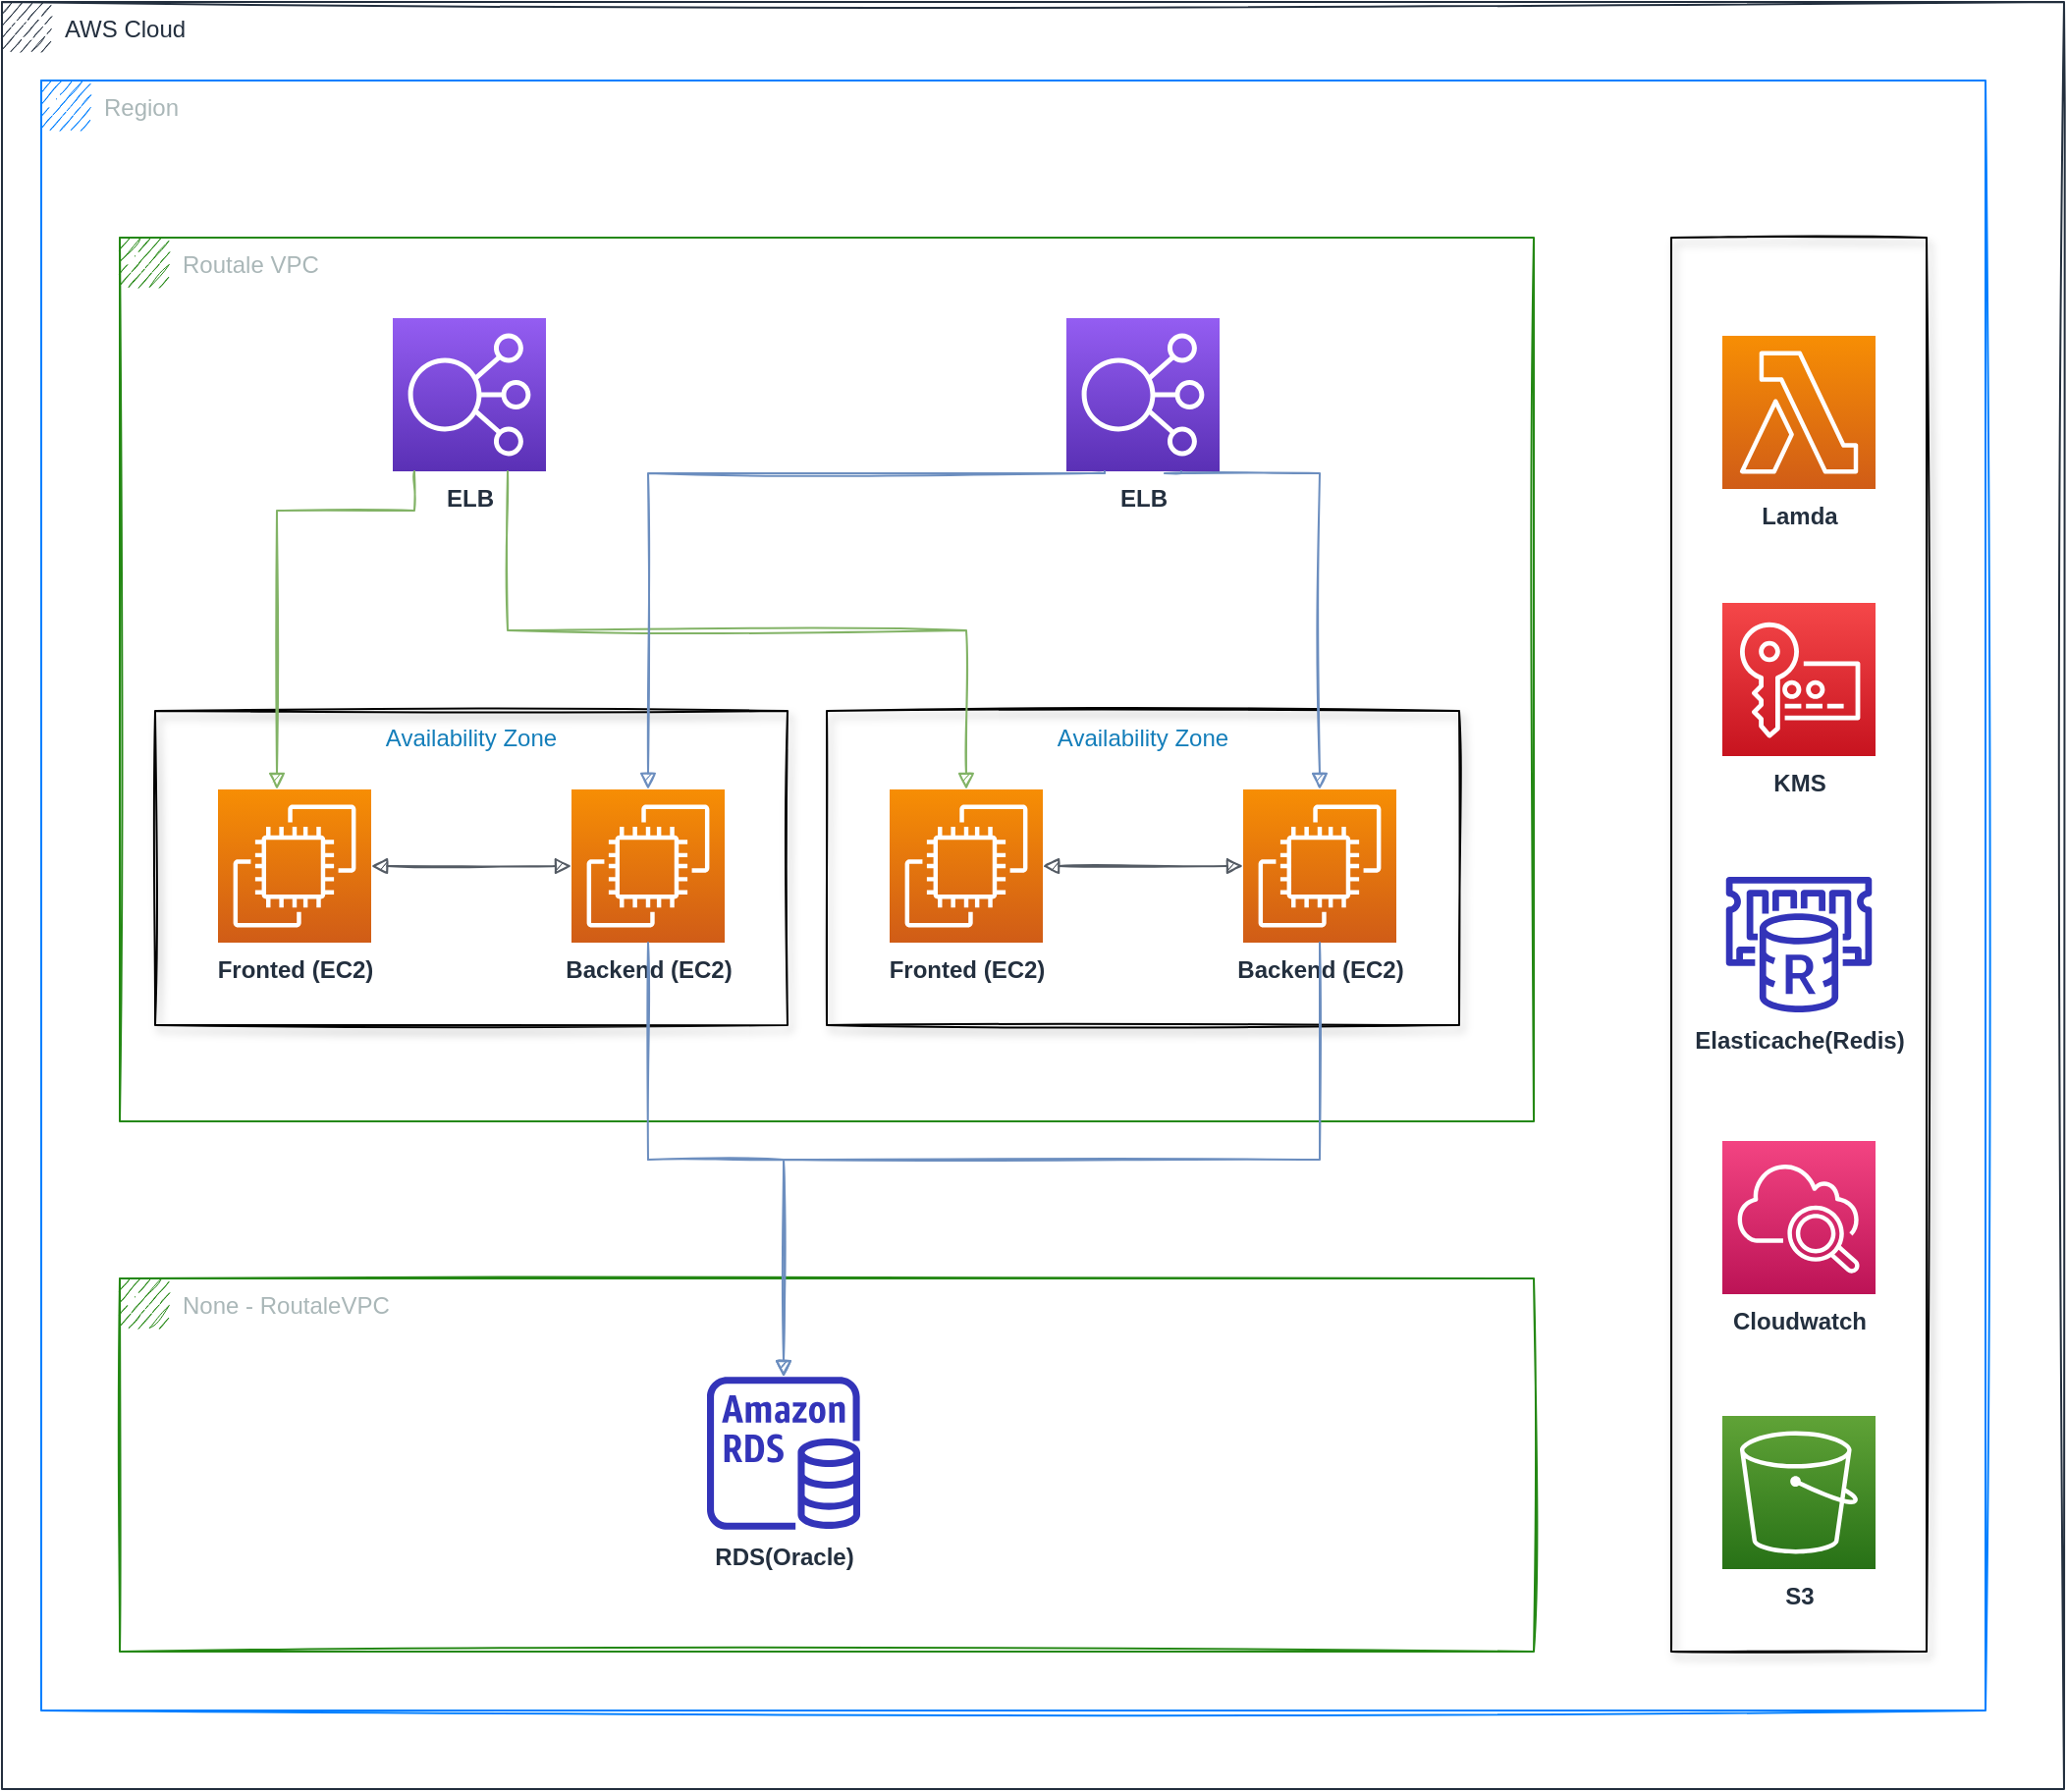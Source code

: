 <mxfile version="14.9.6" type="github">
  <diagram id="w4ctMmDlvZ0DfHKrHSLn" name="Page-1">
    <mxGraphModel dx="888" dy="534" grid="1" gridSize="10" guides="1" tooltips="1" connect="1" arrows="1" fold="1" page="1" pageScale="1" pageWidth="850" pageHeight="1100" math="0" shadow="0">
      <root>
        <mxCell id="0" />
        <mxCell id="1" parent="0" />
        <mxCell id="RL7Do_4wdzDzw9Vl6xJa-2" value="Region" style="points=[[0,0],[0.25,0],[0.5,0],[0.75,0],[1,0],[1,0.25],[1,0.5],[1,0.75],[1,1],[0.75,1],[0.5,1],[0.25,1],[0,1],[0,0.75],[0,0.5],[0,0.25]];outlineConnect=0;gradientColor=none;html=1;whiteSpace=wrap;fontSize=12;fontStyle=0;shape=mxgraph.aws4.group;grIcon=mxgraph.aws4.group_vpc;fillColor=none;verticalAlign=top;align=left;spacingLeft=30;fontColor=#AAB7B8;dashed=0;sketch=1;strokeColor=#007FFF;" vertex="1" parent="1">
          <mxGeometry x="50" y="160" width="990" height="830" as="geometry" />
        </mxCell>
        <mxCell id="c48P02yQ9ACMctOEPkxW-1" value="AWS Cloud" style="points=[[0,0],[0.25,0],[0.5,0],[0.75,0],[1,0],[1,0.25],[1,0.5],[1,0.75],[1,1],[0.75,1],[0.5,1],[0.25,1],[0,1],[0,0.75],[0,0.5],[0,0.25]];outlineConnect=0;gradientColor=none;html=1;whiteSpace=wrap;fontSize=12;fontStyle=0;shape=mxgraph.aws4.group;grIcon=mxgraph.aws4.group_aws_cloud_alt;strokeColor=#232F3E;fillColor=none;verticalAlign=top;align=left;spacingLeft=30;fontColor=#232F3E;dashed=0;sketch=1;shadow=0;" parent="1" vertex="1">
          <mxGeometry x="30" y="120" width="1050" height="910" as="geometry" />
        </mxCell>
        <mxCell id="RL7Do_4wdzDzw9Vl6xJa-1" value="None - RoutaleVPC" style="points=[[0,0],[0.25,0],[0.5,0],[0.75,0],[1,0],[1,0.25],[1,0.5],[1,0.75],[1,1],[0.75,1],[0.5,1],[0.25,1],[0,1],[0,0.75],[0,0.5],[0,0.25]];outlineConnect=0;gradientColor=none;html=1;whiteSpace=wrap;fontSize=12;fontStyle=0;shape=mxgraph.aws4.group;grIcon=mxgraph.aws4.group_vpc;strokeColor=#248814;fillColor=none;verticalAlign=top;align=left;spacingLeft=30;fontColor=#AAB7B8;dashed=0;sketch=1;" vertex="1" parent="1">
          <mxGeometry x="90" y="770" width="720" height="190" as="geometry" />
        </mxCell>
        <mxCell id="c48P02yQ9ACMctOEPkxW-14" value="&lt;b&gt;RDS(Oracle)&lt;/b&gt;" style="outlineConnect=0;fontColor=#232F3E;gradientColor=none;fillColor=#3334B9;strokeColor=none;dashed=0;verticalLabelPosition=bottom;verticalAlign=top;align=center;html=1;fontSize=12;fontStyle=0;aspect=fixed;pointerEvents=1;shape=mxgraph.aws4.rds_instance;" parent="1" vertex="1">
          <mxGeometry x="389" y="820" width="78" height="78" as="geometry" />
        </mxCell>
        <mxCell id="c48P02yQ9ACMctOEPkxW-2" value="Routale VPC" style="points=[[0,0],[0.25,0],[0.5,0],[0.75,0],[1,0],[1,0.25],[1,0.5],[1,0.75],[1,1],[0.75,1],[0.5,1],[0.25,1],[0,1],[0,0.75],[0,0.5],[0,0.25]];outlineConnect=0;gradientColor=none;html=1;whiteSpace=wrap;fontSize=12;fontStyle=0;shape=mxgraph.aws4.group;grIcon=mxgraph.aws4.group_vpc;strokeColor=#248814;fillColor=none;verticalAlign=top;align=left;spacingLeft=30;fontColor=#AAB7B8;dashed=0;sketch=1;" parent="1" vertex="1">
          <mxGeometry x="90" y="240" width="720" height="450" as="geometry" />
        </mxCell>
        <mxCell id="c48P02yQ9ACMctOEPkxW-4" value="Availability Zone" style="fillColor=none;verticalAlign=top;fontStyle=0;fontColor=#147EBA;sketch=1;shadow=1;rounded=0;" parent="1" vertex="1">
          <mxGeometry x="108" y="481" width="322" height="160" as="geometry" />
        </mxCell>
        <mxCell id="c48P02yQ9ACMctOEPkxW-5" value="&lt;b&gt;Fronted (EC2)&lt;/b&gt;" style="points=[[0,0,0],[0.25,0,0],[0.5,0,0],[0.75,0,0],[1,0,0],[0,1,0],[0.25,1,0],[0.5,1,0],[0.75,1,0],[1,1,0],[0,0.25,0],[0,0.5,0],[0,0.75,0],[1,0.25,0],[1,0.5,0],[1,0.75,0]];outlineConnect=0;fontColor=#232F3E;gradientColor=#F78E04;gradientDirection=north;fillColor=#D05C17;strokeColor=#ffffff;dashed=0;verticalLabelPosition=bottom;verticalAlign=top;align=center;html=1;fontSize=12;fontStyle=0;aspect=fixed;shape=mxgraph.aws4.resourceIcon;resIcon=mxgraph.aws4.ec2;" parent="1" vertex="1">
          <mxGeometry x="140" y="521" width="78" height="78" as="geometry" />
        </mxCell>
        <mxCell id="c48P02yQ9ACMctOEPkxW-7" value="&lt;b&gt;Backend (EC2)&lt;/b&gt;" style="points=[[0,0,0],[0.25,0,0],[0.5,0,0],[0.75,0,0],[1,0,0],[0,1,0],[0.25,1,0],[0.5,1,0],[0.75,1,0],[1,1,0],[0,0.25,0],[0,0.5,0],[0,0.75,0],[1,0.25,0],[1,0.5,0],[1,0.75,0]];outlineConnect=0;fontColor=#232F3E;gradientColor=#F78E04;gradientDirection=north;fillColor=#D05C17;strokeColor=#ffffff;dashed=0;verticalLabelPosition=bottom;verticalAlign=top;align=center;html=1;fontSize=12;fontStyle=0;aspect=fixed;shape=mxgraph.aws4.resourceIcon;resIcon=mxgraph.aws4.ec2;" parent="1" vertex="1">
          <mxGeometry x="320" y="521" width="78" height="78" as="geometry" />
        </mxCell>
        <mxCell id="c48P02yQ9ACMctOEPkxW-8" value="" style="edgeStyle=orthogonalEdgeStyle;html=1;endArrow=block;elbow=vertical;startArrow=block;startFill=1;endFill=1;strokeColor=#545B64;rounded=0;entryX=0;entryY=0.5;entryDx=0;entryDy=0;entryPerimeter=0;sketch=1;" parent="1" source="c48P02yQ9ACMctOEPkxW-5" target="c48P02yQ9ACMctOEPkxW-7" edge="1">
          <mxGeometry width="100" relative="1" as="geometry">
            <mxPoint x="211" y="500" as="sourcePoint" />
            <mxPoint x="311" y="500" as="targetPoint" />
          </mxGeometry>
        </mxCell>
        <mxCell id="c48P02yQ9ACMctOEPkxW-9" value="Availability Zone" style="fillColor=none;verticalAlign=top;fontStyle=0;fontColor=#147EBA;sketch=1;shadow=1;rounded=0;" parent="1" vertex="1">
          <mxGeometry x="450" y="481" width="322" height="160" as="geometry" />
        </mxCell>
        <mxCell id="c48P02yQ9ACMctOEPkxW-10" value="&lt;b&gt;Fronted (EC2)&lt;/b&gt;" style="points=[[0,0,0],[0.25,0,0],[0.5,0,0],[0.75,0,0],[1,0,0],[0,1,0],[0.25,1,0],[0.5,1,0],[0.75,1,0],[1,1,0],[0,0.25,0],[0,0.5,0],[0,0.75,0],[1,0.25,0],[1,0.5,0],[1,0.75,0]];outlineConnect=0;fontColor=#232F3E;gradientColor=#F78E04;gradientDirection=north;fillColor=#D05C17;strokeColor=#ffffff;dashed=0;verticalLabelPosition=bottom;verticalAlign=top;align=center;html=1;fontSize=12;fontStyle=0;aspect=fixed;shape=mxgraph.aws4.resourceIcon;resIcon=mxgraph.aws4.ec2;" parent="1" vertex="1">
          <mxGeometry x="482" y="521" width="78" height="78" as="geometry" />
        </mxCell>
        <mxCell id="c48P02yQ9ACMctOEPkxW-11" value="&lt;b&gt;Backend (EC2)&lt;/b&gt;" style="points=[[0,0,0],[0.25,0,0],[0.5,0,0],[0.75,0,0],[1,0,0],[0,1,0],[0.25,1,0],[0.5,1,0],[0.75,1,0],[1,1,0],[0,0.25,0],[0,0.5,0],[0,0.75,0],[1,0.25,0],[1,0.5,0],[1,0.75,0]];outlineConnect=0;fontColor=#232F3E;gradientColor=#F78E04;gradientDirection=north;fillColor=#D05C17;strokeColor=#ffffff;dashed=0;verticalLabelPosition=bottom;verticalAlign=top;align=center;html=1;fontSize=12;fontStyle=0;aspect=fixed;shape=mxgraph.aws4.resourceIcon;resIcon=mxgraph.aws4.ec2;" parent="1" vertex="1">
          <mxGeometry x="662" y="521" width="78" height="78" as="geometry" />
        </mxCell>
        <mxCell id="c48P02yQ9ACMctOEPkxW-12" value="" style="edgeStyle=orthogonalEdgeStyle;html=1;endArrow=block;elbow=vertical;startArrow=block;startFill=1;endFill=1;strokeColor=#545B64;rounded=0;entryX=0;entryY=0.5;entryDx=0;entryDy=0;entryPerimeter=0;sketch=1;" parent="1" source="c48P02yQ9ACMctOEPkxW-10" target="c48P02yQ9ACMctOEPkxW-11" edge="1">
          <mxGeometry width="100" relative="1" as="geometry">
            <mxPoint x="553" y="500" as="sourcePoint" />
            <mxPoint x="653" y="500" as="targetPoint" />
          </mxGeometry>
        </mxCell>
        <mxCell id="c48P02yQ9ACMctOEPkxW-13" value="" style="fillColor=none;verticalAlign=top;fontStyle=0;fontColor=#5A6C86;sketch=1;shadow=1;rounded=0;direction=south;" parent="1" vertex="1">
          <mxGeometry x="880" y="240" width="130" height="720" as="geometry" />
        </mxCell>
        <mxCell id="c48P02yQ9ACMctOEPkxW-15" value="&lt;b&gt;S3&lt;/b&gt;" style="points=[[0,0,0],[0.25,0,0],[0.5,0,0],[0.75,0,0],[1,0,0],[0,1,0],[0.25,1,0],[0.5,1,0],[0.75,1,0],[1,1,0],[0,0.25,0],[0,0.5,0],[0,0.75,0],[1,0.25,0],[1,0.5,0],[1,0.75,0]];outlineConnect=0;fontColor=#232F3E;gradientColor=#60A337;gradientDirection=north;fillColor=#277116;strokeColor=#ffffff;dashed=0;verticalLabelPosition=bottom;verticalAlign=top;align=center;html=1;fontSize=12;fontStyle=0;aspect=fixed;shape=mxgraph.aws4.resourceIcon;resIcon=mxgraph.aws4.s3;" parent="1" vertex="1">
          <mxGeometry x="906" y="840" width="78" height="78" as="geometry" />
        </mxCell>
        <mxCell id="c48P02yQ9ACMctOEPkxW-16" value="&lt;b&gt;Cloudwatch&lt;/b&gt;" style="points=[[0,0,0],[0.25,0,0],[0.5,0,0],[0.75,0,0],[1,0,0],[0,1,0],[0.25,1,0],[0.5,1,0],[0.75,1,0],[1,1,0],[0,0.25,0],[0,0.5,0],[0,0.75,0],[1,0.25,0],[1,0.5,0],[1,0.75,0]];points=[[0,0,0],[0.25,0,0],[0.5,0,0],[0.75,0,0],[1,0,0],[0,1,0],[0.25,1,0],[0.5,1,0],[0.75,1,0],[1,1,0],[0,0.25,0],[0,0.5,0],[0,0.75,0],[1,0.25,0],[1,0.5,0],[1,0.75,0]];outlineConnect=0;fontColor=#232F3E;gradientColor=#F34482;gradientDirection=north;fillColor=#BC1356;strokeColor=#ffffff;dashed=0;verticalLabelPosition=bottom;verticalAlign=top;align=center;html=1;fontSize=12;fontStyle=0;aspect=fixed;shape=mxgraph.aws4.resourceIcon;resIcon=mxgraph.aws4.cloudwatch_2;" parent="1" vertex="1">
          <mxGeometry x="906" y="700" width="78" height="78" as="geometry" />
        </mxCell>
        <mxCell id="c48P02yQ9ACMctOEPkxW-17" value="&lt;b&gt;ELB&lt;/b&gt;" style="points=[[0,0,0],[0.25,0,0],[0.5,0,0],[0.75,0,0],[1,0,0],[0,1,0],[0.25,1,0],[0.5,1,0],[0.75,1,0],[1,1,0],[0,0.25,0],[0,0.5,0],[0,0.75,0],[1,0.25,0],[1,0.5,0],[1,0.75,0]];outlineConnect=0;fontColor=#232F3E;gradientColor=#945DF2;gradientDirection=north;fillColor=#5A30B5;strokeColor=#ffffff;dashed=0;verticalLabelPosition=bottom;verticalAlign=top;align=center;html=1;fontSize=12;fontStyle=0;aspect=fixed;shape=mxgraph.aws4.resourceIcon;resIcon=mxgraph.aws4.elastic_load_balancing;" parent="1" vertex="1">
          <mxGeometry x="229" y="281" width="78" height="78" as="geometry" />
        </mxCell>
        <mxCell id="c48P02yQ9ACMctOEPkxW-18" value="&lt;b&gt;ELB&lt;/b&gt;" style="points=[[0,0,0],[0.25,0,0],[0.5,0,0],[0.75,0,0],[1,0,0],[0,1,0],[0.25,1,0],[0.5,1,0],[0.75,1,0],[1,1,0],[0,0.25,0],[0,0.5,0],[0,0.75,0],[1,0.25,0],[1,0.5,0],[1,0.75,0]];outlineConnect=0;fontColor=#232F3E;gradientColor=#945DF2;gradientDirection=north;fillColor=#5A30B5;strokeColor=#ffffff;dashed=0;verticalLabelPosition=bottom;verticalAlign=top;align=center;html=1;fontSize=12;fontStyle=0;aspect=fixed;shape=mxgraph.aws4.resourceIcon;resIcon=mxgraph.aws4.elastic_load_balancing;sketch=0;shadow=0;" parent="1" vertex="1">
          <mxGeometry x="572" y="281" width="78" height="78" as="geometry" />
        </mxCell>
        <mxCell id="c48P02yQ9ACMctOEPkxW-19" value="" style="edgeStyle=orthogonalEdgeStyle;html=1;endArrow=block;elbow=vertical;startArrow=none;endFill=1;strokeColor=#82b366;rounded=0;fillColor=#d5e8d4;sketch=1;" parent="1" source="c48P02yQ9ACMctOEPkxW-17" target="c48P02yQ9ACMctOEPkxW-5" edge="1">
          <mxGeometry width="100" relative="1" as="geometry">
            <mxPoint x="350" y="480" as="sourcePoint" />
            <mxPoint x="450" y="480" as="targetPoint" />
            <Array as="points">
              <mxPoint x="240" y="379" />
              <mxPoint x="170" y="379" />
            </Array>
          </mxGeometry>
        </mxCell>
        <mxCell id="c48P02yQ9ACMctOEPkxW-20" value="" style="edgeStyle=orthogonalEdgeStyle;html=1;endArrow=block;elbow=vertical;startArrow=none;endFill=1;strokeColor=#82b366;rounded=0;exitX=0.75;exitY=1;exitDx=0;exitDy=0;exitPerimeter=0;entryX=0.5;entryY=0;entryDx=0;entryDy=0;entryPerimeter=0;sketch=1;fillColor=#d5e8d4;" parent="1" source="c48P02yQ9ACMctOEPkxW-17" target="c48P02yQ9ACMctOEPkxW-10" edge="1">
          <mxGeometry width="100" relative="1" as="geometry">
            <mxPoint x="410" y="330" as="sourcePoint" />
            <mxPoint x="510" y="330" as="targetPoint" />
          </mxGeometry>
        </mxCell>
        <mxCell id="c48P02yQ9ACMctOEPkxW-21" value="" style="edgeStyle=orthogonalEdgeStyle;html=1;endArrow=block;elbow=vertical;startArrow=none;endFill=1;strokeColor=#6c8ebf;rounded=0;exitX=0.25;exitY=1;exitDx=0;exitDy=0;exitPerimeter=0;entryX=0.5;entryY=0;entryDx=0;entryDy=0;entryPerimeter=0;fillColor=#dae8fc;sketch=1;" parent="1" source="c48P02yQ9ACMctOEPkxW-18" target="c48P02yQ9ACMctOEPkxW-7" edge="1">
          <mxGeometry width="100" relative="1" as="geometry">
            <mxPoint x="620" y="340" as="sourcePoint" />
            <mxPoint x="720" y="340" as="targetPoint" />
            <Array as="points">
              <mxPoint x="583" y="360" />
              <mxPoint x="350" y="360" />
            </Array>
          </mxGeometry>
        </mxCell>
        <mxCell id="c48P02yQ9ACMctOEPkxW-22" value="" style="edgeStyle=orthogonalEdgeStyle;html=1;endArrow=block;elbow=vertical;startArrow=none;endFill=1;strokeColor=#6c8ebf;rounded=0;entryX=0.5;entryY=0;entryDx=0;entryDy=0;entryPerimeter=0;exitX=0.75;exitY=1;exitDx=0;exitDy=0;exitPerimeter=0;sketch=1;fillColor=#dae8fc;" parent="1" source="c48P02yQ9ACMctOEPkxW-18" target="c48P02yQ9ACMctOEPkxW-11" edge="1">
          <mxGeometry width="100" relative="1" as="geometry">
            <mxPoint x="650" y="330" as="sourcePoint" />
            <mxPoint x="750" y="330" as="targetPoint" />
            <Array as="points">
              <mxPoint x="622" y="360" />
              <mxPoint x="692" y="360" />
            </Array>
          </mxGeometry>
        </mxCell>
        <mxCell id="c48P02yQ9ACMctOEPkxW-23" value="" style="edgeStyle=orthogonalEdgeStyle;html=1;endArrow=block;elbow=vertical;startArrow=none;endFill=1;strokeColor=#6c8ebf;rounded=0;exitX=0.5;exitY=1;exitDx=0;exitDy=0;exitPerimeter=0;fillColor=#dae8fc;sketch=1;" parent="1" source="c48P02yQ9ACMctOEPkxW-7" target="c48P02yQ9ACMctOEPkxW-14" edge="1">
          <mxGeometry width="100" relative="1" as="geometry">
            <mxPoint x="420" y="620" as="sourcePoint" />
            <mxPoint x="520" y="620" as="targetPoint" />
          </mxGeometry>
        </mxCell>
        <mxCell id="c48P02yQ9ACMctOEPkxW-28" value="" style="edgeStyle=orthogonalEdgeStyle;html=1;endArrow=block;elbow=vertical;startArrow=none;endFill=1;strokeColor=#6c8ebf;rounded=0;exitX=0.5;exitY=1;exitDx=0;exitDy=0;exitPerimeter=0;sketch=1;fillColor=#dae8fc;" parent="1" source="c48P02yQ9ACMctOEPkxW-11" target="c48P02yQ9ACMctOEPkxW-14" edge="1">
          <mxGeometry width="100" relative="1" as="geometry">
            <mxPoint x="620" y="640" as="sourcePoint" />
            <mxPoint x="720" y="640" as="targetPoint" />
          </mxGeometry>
        </mxCell>
        <mxCell id="c48P02yQ9ACMctOEPkxW-29" value="&lt;b&gt;Elasticache(Redis)&lt;/b&gt;" style="outlineConnect=0;fontColor=#232F3E;gradientColor=none;fillColor=#3334B9;strokeColor=none;dashed=0;verticalLabelPosition=bottom;verticalAlign=top;align=center;html=1;fontSize=12;fontStyle=0;aspect=fixed;pointerEvents=1;shape=mxgraph.aws4.elasticache_for_redis;rounded=0;shadow=0;sketch=0;" parent="1" vertex="1">
          <mxGeometry x="906" y="565.5" width="78" height="69" as="geometry" />
        </mxCell>
        <mxCell id="c48P02yQ9ACMctOEPkxW-30" value="&lt;b&gt;KMS&lt;/b&gt;" style="points=[[0,0,0],[0.25,0,0],[0.5,0,0],[0.75,0,0],[1,0,0],[0,1,0],[0.25,1,0],[0.5,1,0],[0.75,1,0],[1,1,0],[0,0.25,0],[0,0.5,0],[0,0.75,0],[1,0.25,0],[1,0.5,0],[1,0.75,0]];outlineConnect=0;fontColor=#232F3E;gradientColor=#F54749;gradientDirection=north;fillColor=#C7131F;strokeColor=#ffffff;dashed=0;verticalLabelPosition=bottom;verticalAlign=top;align=center;html=1;fontSize=12;fontStyle=0;aspect=fixed;shape=mxgraph.aws4.resourceIcon;resIcon=mxgraph.aws4.key_management_service;rounded=0;shadow=0;sketch=0;" parent="1" vertex="1">
          <mxGeometry x="906" y="426" width="78" height="78" as="geometry" />
        </mxCell>
        <mxCell id="c48P02yQ9ACMctOEPkxW-39" value="&lt;b&gt;Lamda&lt;/b&gt;" style="points=[[0,0,0],[0.25,0,0],[0.5,0,0],[0.75,0,0],[1,0,0],[0,1,0],[0.25,1,0],[0.5,1,0],[0.75,1,0],[1,1,0],[0,0.25,0],[0,0.5,0],[0,0.75,0],[1,0.25,0],[1,0.5,0],[1,0.75,0]];outlineConnect=0;fontColor=#232F3E;gradientColor=#F78E04;gradientDirection=north;fillColor=#D05C17;strokeColor=#ffffff;dashed=0;verticalLabelPosition=bottom;verticalAlign=top;align=center;html=1;fontSize=12;fontStyle=0;aspect=fixed;shape=mxgraph.aws4.resourceIcon;resIcon=mxgraph.aws4.lambda;rounded=0;shadow=0;sketch=0;" parent="1" vertex="1">
          <mxGeometry x="906" y="290" width="78" height="78" as="geometry" />
        </mxCell>
      </root>
    </mxGraphModel>
  </diagram>
</mxfile>
